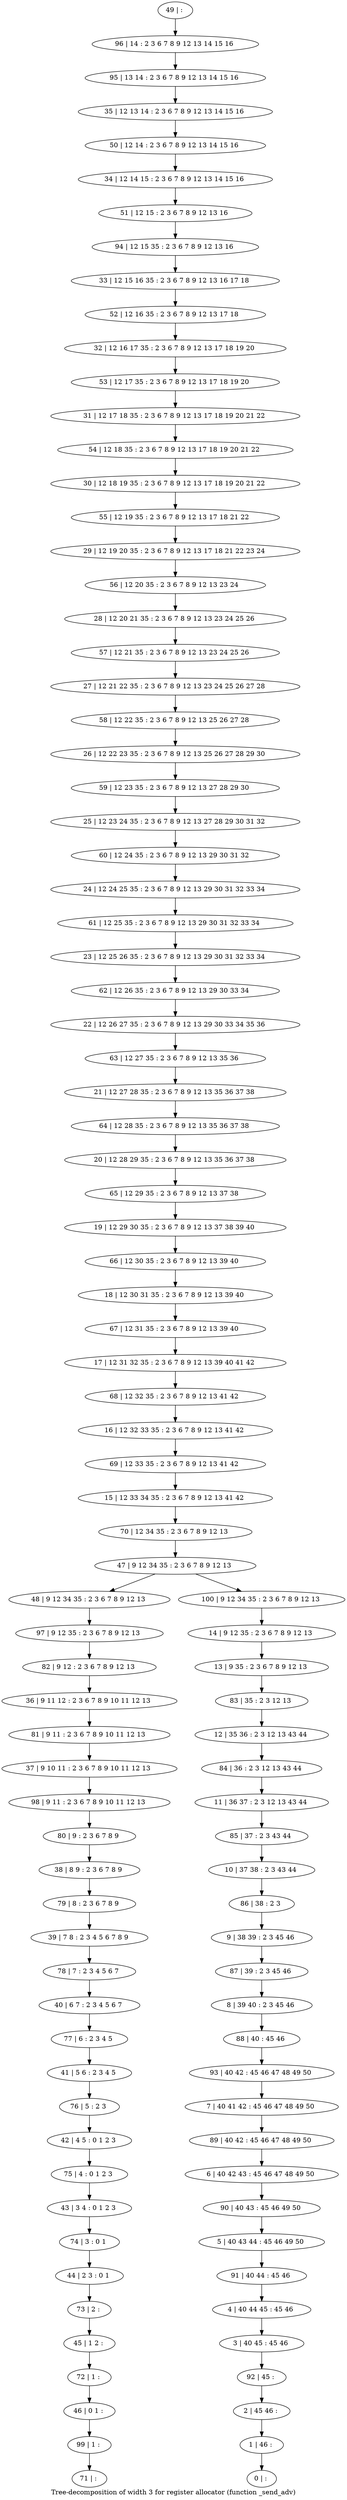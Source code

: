 digraph G {
graph [label="Tree-decomposition of width 3 for register allocator (function _send_adv)"]
0[label="0 | : "];
1[label="1 | 46 : "];
2[label="2 | 45 46 : "];
3[label="3 | 40 45 : 45 46 "];
4[label="4 | 40 44 45 : 45 46 "];
5[label="5 | 40 43 44 : 45 46 49 50 "];
6[label="6 | 40 42 43 : 45 46 47 48 49 50 "];
7[label="7 | 40 41 42 : 45 46 47 48 49 50 "];
8[label="8 | 39 40 : 2 3 45 46 "];
9[label="9 | 38 39 : 2 3 45 46 "];
10[label="10 | 37 38 : 2 3 43 44 "];
11[label="11 | 36 37 : 2 3 12 13 43 44 "];
12[label="12 | 35 36 : 2 3 12 13 43 44 "];
13[label="13 | 9 35 : 2 3 6 7 8 9 12 13 "];
14[label="14 | 9 12 35 : 2 3 6 7 8 9 12 13 "];
15[label="15 | 12 33 34 35 : 2 3 6 7 8 9 12 13 41 42 "];
16[label="16 | 12 32 33 35 : 2 3 6 7 8 9 12 13 41 42 "];
17[label="17 | 12 31 32 35 : 2 3 6 7 8 9 12 13 39 40 41 42 "];
18[label="18 | 12 30 31 35 : 2 3 6 7 8 9 12 13 39 40 "];
19[label="19 | 12 29 30 35 : 2 3 6 7 8 9 12 13 37 38 39 40 "];
20[label="20 | 12 28 29 35 : 2 3 6 7 8 9 12 13 35 36 37 38 "];
21[label="21 | 12 27 28 35 : 2 3 6 7 8 9 12 13 35 36 37 38 "];
22[label="22 | 12 26 27 35 : 2 3 6 7 8 9 12 13 29 30 33 34 35 36 "];
23[label="23 | 12 25 26 35 : 2 3 6 7 8 9 12 13 29 30 31 32 33 34 "];
24[label="24 | 12 24 25 35 : 2 3 6 7 8 9 12 13 29 30 31 32 33 34 "];
25[label="25 | 12 23 24 35 : 2 3 6 7 8 9 12 13 27 28 29 30 31 32 "];
26[label="26 | 12 22 23 35 : 2 3 6 7 8 9 12 13 25 26 27 28 29 30 "];
27[label="27 | 12 21 22 35 : 2 3 6 7 8 9 12 13 23 24 25 26 27 28 "];
28[label="28 | 12 20 21 35 : 2 3 6 7 8 9 12 13 23 24 25 26 "];
29[label="29 | 12 19 20 35 : 2 3 6 7 8 9 12 13 17 18 21 22 23 24 "];
30[label="30 | 12 18 19 35 : 2 3 6 7 8 9 12 13 17 18 19 20 21 22 "];
31[label="31 | 12 17 18 35 : 2 3 6 7 8 9 12 13 17 18 19 20 21 22 "];
32[label="32 | 12 16 17 35 : 2 3 6 7 8 9 12 13 17 18 19 20 "];
33[label="33 | 12 15 16 35 : 2 3 6 7 8 9 12 13 16 17 18 "];
34[label="34 | 12 14 15 : 2 3 6 7 8 9 12 13 14 15 16 "];
35[label="35 | 12 13 14 : 2 3 6 7 8 9 12 13 14 15 16 "];
36[label="36 | 9 11 12 : 2 3 6 7 8 9 10 11 12 13 "];
37[label="37 | 9 10 11 : 2 3 6 7 8 9 10 11 12 13 "];
38[label="38 | 8 9 : 2 3 6 7 8 9 "];
39[label="39 | 7 8 : 2 3 4 5 6 7 8 9 "];
40[label="40 | 6 7 : 2 3 4 5 6 7 "];
41[label="41 | 5 6 : 2 3 4 5 "];
42[label="42 | 4 5 : 0 1 2 3 "];
43[label="43 | 3 4 : 0 1 2 3 "];
44[label="44 | 2 3 : 0 1 "];
45[label="45 | 1 2 : "];
46[label="46 | 0 1 : "];
47[label="47 | 9 12 34 35 : 2 3 6 7 8 9 12 13 "];
48[label="48 | 9 12 34 35 : 2 3 6 7 8 9 12 13 "];
49[label="49 | : "];
50[label="50 | 12 14 : 2 3 6 7 8 9 12 13 14 15 16 "];
51[label="51 | 12 15 : 2 3 6 7 8 9 12 13 16 "];
52[label="52 | 12 16 35 : 2 3 6 7 8 9 12 13 17 18 "];
53[label="53 | 12 17 35 : 2 3 6 7 8 9 12 13 17 18 19 20 "];
54[label="54 | 12 18 35 : 2 3 6 7 8 9 12 13 17 18 19 20 21 22 "];
55[label="55 | 12 19 35 : 2 3 6 7 8 9 12 13 17 18 21 22 "];
56[label="56 | 12 20 35 : 2 3 6 7 8 9 12 13 23 24 "];
57[label="57 | 12 21 35 : 2 3 6 7 8 9 12 13 23 24 25 26 "];
58[label="58 | 12 22 35 : 2 3 6 7 8 9 12 13 25 26 27 28 "];
59[label="59 | 12 23 35 : 2 3 6 7 8 9 12 13 27 28 29 30 "];
60[label="60 | 12 24 35 : 2 3 6 7 8 9 12 13 29 30 31 32 "];
61[label="61 | 12 25 35 : 2 3 6 7 8 9 12 13 29 30 31 32 33 34 "];
62[label="62 | 12 26 35 : 2 3 6 7 8 9 12 13 29 30 33 34 "];
63[label="63 | 12 27 35 : 2 3 6 7 8 9 12 13 35 36 "];
64[label="64 | 12 28 35 : 2 3 6 7 8 9 12 13 35 36 37 38 "];
65[label="65 | 12 29 35 : 2 3 6 7 8 9 12 13 37 38 "];
66[label="66 | 12 30 35 : 2 3 6 7 8 9 12 13 39 40 "];
67[label="67 | 12 31 35 : 2 3 6 7 8 9 12 13 39 40 "];
68[label="68 | 12 32 35 : 2 3 6 7 8 9 12 13 41 42 "];
69[label="69 | 12 33 35 : 2 3 6 7 8 9 12 13 41 42 "];
70[label="70 | 12 34 35 : 2 3 6 7 8 9 12 13 "];
71[label="71 | : "];
72[label="72 | 1 : "];
73[label="73 | 2 : "];
74[label="74 | 3 : 0 1 "];
75[label="75 | 4 : 0 1 2 3 "];
76[label="76 | 5 : 2 3 "];
77[label="77 | 6 : 2 3 4 5 "];
78[label="78 | 7 : 2 3 4 5 6 7 "];
79[label="79 | 8 : 2 3 6 7 8 9 "];
80[label="80 | 9 : 2 3 6 7 8 9 "];
81[label="81 | 9 11 : 2 3 6 7 8 9 10 11 12 13 "];
82[label="82 | 9 12 : 2 3 6 7 8 9 12 13 "];
83[label="83 | 35 : 2 3 12 13 "];
84[label="84 | 36 : 2 3 12 13 43 44 "];
85[label="85 | 37 : 2 3 43 44 "];
86[label="86 | 38 : 2 3 "];
87[label="87 | 39 : 2 3 45 46 "];
88[label="88 | 40 : 45 46 "];
89[label="89 | 40 42 : 45 46 47 48 49 50 "];
90[label="90 | 40 43 : 45 46 49 50 "];
91[label="91 | 40 44 : 45 46 "];
92[label="92 | 45 : "];
93[label="93 | 40 42 : 45 46 47 48 49 50 "];
94[label="94 | 12 15 35 : 2 3 6 7 8 9 12 13 16 "];
95[label="95 | 13 14 : 2 3 6 7 8 9 12 13 14 15 16 "];
96[label="96 | 14 : 2 3 6 7 8 9 12 13 14 15 16 "];
97[label="97 | 9 12 35 : 2 3 6 7 8 9 12 13 "];
98[label="98 | 9 11 : 2 3 6 7 8 9 10 11 12 13 "];
99[label="99 | 1 : "];
100[label="100 | 9 12 34 35 : 2 3 6 7 8 9 12 13 "];
72->46 ;
45->72 ;
73->45 ;
44->73 ;
74->44 ;
43->74 ;
75->43 ;
42->75 ;
76->42 ;
41->76 ;
77->41 ;
40->77 ;
78->40 ;
39->78 ;
79->39 ;
38->79 ;
80->38 ;
81->37 ;
36->81 ;
82->36 ;
97->82 ;
48->97 ;
98->80 ;
37->98 ;
99->71 ;
46->99 ;
49->96 ;
96->95 ;
95->35 ;
35->50 ;
50->34 ;
34->51 ;
51->94 ;
94->33 ;
33->52 ;
52->32 ;
32->53 ;
53->31 ;
31->54 ;
54->30 ;
30->55 ;
55->29 ;
29->56 ;
56->28 ;
28->57 ;
57->27 ;
27->58 ;
58->26 ;
26->59 ;
59->25 ;
25->60 ;
60->24 ;
24->61 ;
61->23 ;
23->62 ;
62->22 ;
22->63 ;
63->21 ;
21->64 ;
64->20 ;
20->65 ;
65->19 ;
19->66 ;
66->18 ;
18->67 ;
67->17 ;
17->68 ;
68->16 ;
16->69 ;
69->15 ;
15->70 ;
70->47 ;
14->13 ;
13->83 ;
83->12 ;
12->84 ;
84->11 ;
11->85 ;
85->10 ;
10->86 ;
86->9 ;
9->87 ;
87->8 ;
8->88 ;
88->93 ;
93->7 ;
7->89 ;
89->6 ;
6->90 ;
90->5 ;
5->91 ;
91->4 ;
4->3 ;
3->92 ;
92->2 ;
2->1 ;
1->0 ;
100->14 ;
47->48 ;
47->100 ;
}
